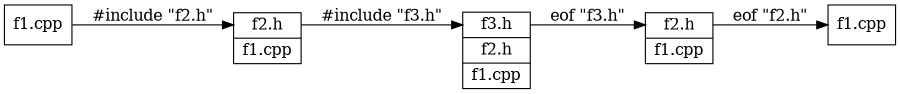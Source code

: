 digraph stack_01 {
	rankdir=LR;
	size="6,10!";

	node [shape = record];

  s1 [label=" f1.cpp"];
  s2 [label=" <f2>f2.h|f1.cpp"];
  s3 [label=" <f3>f3.h|f2.h|f1.cpp"];
  s4 [label=" <f2>f2.h|f1.cpp"];
  s5 [label=" f1.cpp"];

  s1    -> s2:f2 [label ="#include \"f2.h\""];
  s2:f2 -> s3:f3 [label ="#include \"f3.h\""];
  s3:f3 -> s4:f2 [label ="eof \"f3.h\""];
  s4:f2 -> s5    [label ="eof \"f2.h\""];
}
